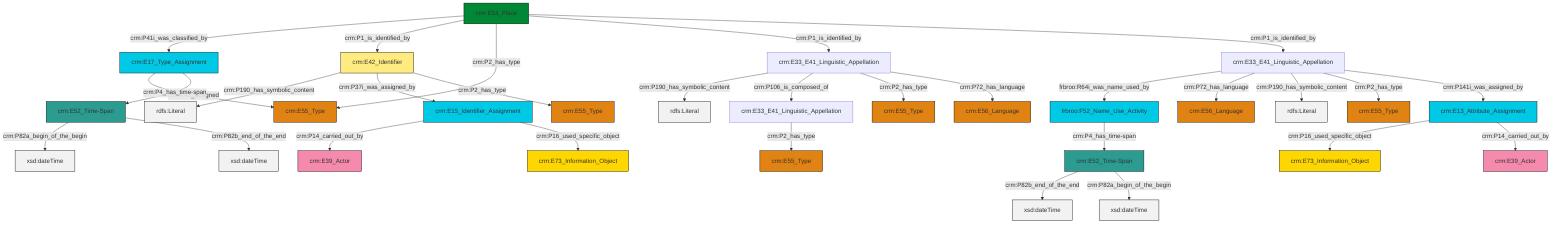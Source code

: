 graph TD
classDef Literal fill:#f2f2f2,stroke:#000000;
classDef CRM_Entity fill:#FFFFFF,stroke:#000000;
classDef Temporal_Entity fill:#00C9E6, stroke:#000000;
classDef Type fill:#E18312, stroke:#000000;
classDef Time-Span fill:#2C9C91, stroke:#000000;
classDef Appellation fill:#FFEB7F, stroke:#000000;
classDef Place fill:#008836, stroke:#000000;
classDef Persistent_Item fill:#B266B2, stroke:#000000;
classDef Conceptual_Object fill:#FFD700, stroke:#000000;
classDef Physical_Thing fill:#D2B48C, stroke:#000000;
classDef Actor fill:#f58aad, stroke:#000000;
classDef PC_Classes fill:#4ce600, stroke:#000000;
classDef Multi fill:#cccccc,stroke:#000000;

0["crm:E13_Attribute_Assignment"]:::Temporal_Entity -->|crm:P16_used_specific_object| 1["crm:E73_Information_Object"]:::Conceptual_Object
4["crm:E33_E41_Linguistic_Appellation"]:::Default -->|frbroo:R64i_was_name_used_by| 2["frbroo:F52_Name_Use_Activity"]:::Temporal_Entity
5["crm:E52_Time-Span"]:::Time-Span -->|crm:P82b_end_of_the_end| 6[xsd:dateTime]:::Literal
7["crm:E53_Place"]:::Place -->|crm:P41i_was_classified_by| 11["crm:E17_Type_Assignment"]:::Temporal_Entity
0["crm:E13_Attribute_Assignment"]:::Temporal_Entity -->|crm:P14_carried_out_by| 12["crm:E39_Actor"]:::Actor
17["crm:E42_Identifier"]:::Appellation -->|crm:P190_has_symbolic_content| 23[rdfs:Literal]:::Literal
11["crm:E17_Type_Assignment"]:::Temporal_Entity -->|crm:P42_assigned| 24["crm:E55_Type"]:::Type
5["crm:E52_Time-Span"]:::Time-Span -->|crm:P82a_begin_of_the_begin| 25[xsd:dateTime]:::Literal
26["crm:E33_E41_Linguistic_Appellation"]:::Default -->|crm:P190_has_symbolic_content| 27[rdfs:Literal]:::Literal
7["crm:E53_Place"]:::Place -->|crm:P1_is_identified_by| 17["crm:E42_Identifier"]:::Appellation
34["crm:E52_Time-Span"]:::Time-Span -->|crm:P82a_begin_of_the_begin| 35[xsd:dateTime]:::Literal
26["crm:E33_E41_Linguistic_Appellation"]:::Default -->|crm:P106_is_composed_of| 21["crm:E33_E41_Linguistic_Appellation"]:::Default
4["crm:E33_E41_Linguistic_Appellation"]:::Default -->|crm:P72_has_language| 15["crm:E56_Language"]:::Type
26["crm:E33_E41_Linguistic_Appellation"]:::Default -->|crm:P2_has_type| 13["crm:E55_Type"]:::Type
21["crm:E33_E41_Linguistic_Appellation"]:::Default -->|crm:P2_has_type| 36["crm:E55_Type"]:::Type
7["crm:E53_Place"]:::Place -->|crm:P2_has_type| 24["crm:E55_Type"]:::Type
7["crm:E53_Place"]:::Place -->|crm:P1_is_identified_by| 26["crm:E33_E41_Linguistic_Appellation"]:::Default
29["crm:E15_Identifier_Assignment"]:::Temporal_Entity -->|crm:P14_carried_out_by| 9["crm:E39_Actor"]:::Actor
34["crm:E52_Time-Span"]:::Time-Span -->|crm:P82b_end_of_the_end| 47[xsd:dateTime]:::Literal
4["crm:E33_E41_Linguistic_Appellation"]:::Default -->|crm:P190_has_symbolic_content| 48[rdfs:Literal]:::Literal
26["crm:E33_E41_Linguistic_Appellation"]:::Default -->|crm:P72_has_language| 19["crm:E56_Language"]:::Type
29["crm:E15_Identifier_Assignment"]:::Temporal_Entity -->|crm:P16_used_specific_object| 40["crm:E73_Information_Object"]:::Conceptual_Object
11["crm:E17_Type_Assignment"]:::Temporal_Entity -->|crm:P4_has_time-span| 34["crm:E52_Time-Span"]:::Time-Span
4["crm:E33_E41_Linguistic_Appellation"]:::Default -->|crm:P2_has_type| 44["crm:E55_Type"]:::Type
7["crm:E53_Place"]:::Place -->|crm:P1_is_identified_by| 4["crm:E33_E41_Linguistic_Appellation"]:::Default
4["crm:E33_E41_Linguistic_Appellation"]:::Default -->|crm:P141i_was_assigned_by| 0["crm:E13_Attribute_Assignment"]:::Temporal_Entity
2["frbroo:F52_Name_Use_Activity"]:::Temporal_Entity -->|crm:P4_has_time-span| 5["crm:E52_Time-Span"]:::Time-Span
17["crm:E42_Identifier"]:::Appellation -->|crm:P37i_was_assigned_by| 29["crm:E15_Identifier_Assignment"]:::Temporal_Entity
17["crm:E42_Identifier"]:::Appellation -->|crm:P2_has_type| 38["crm:E55_Type"]:::Type